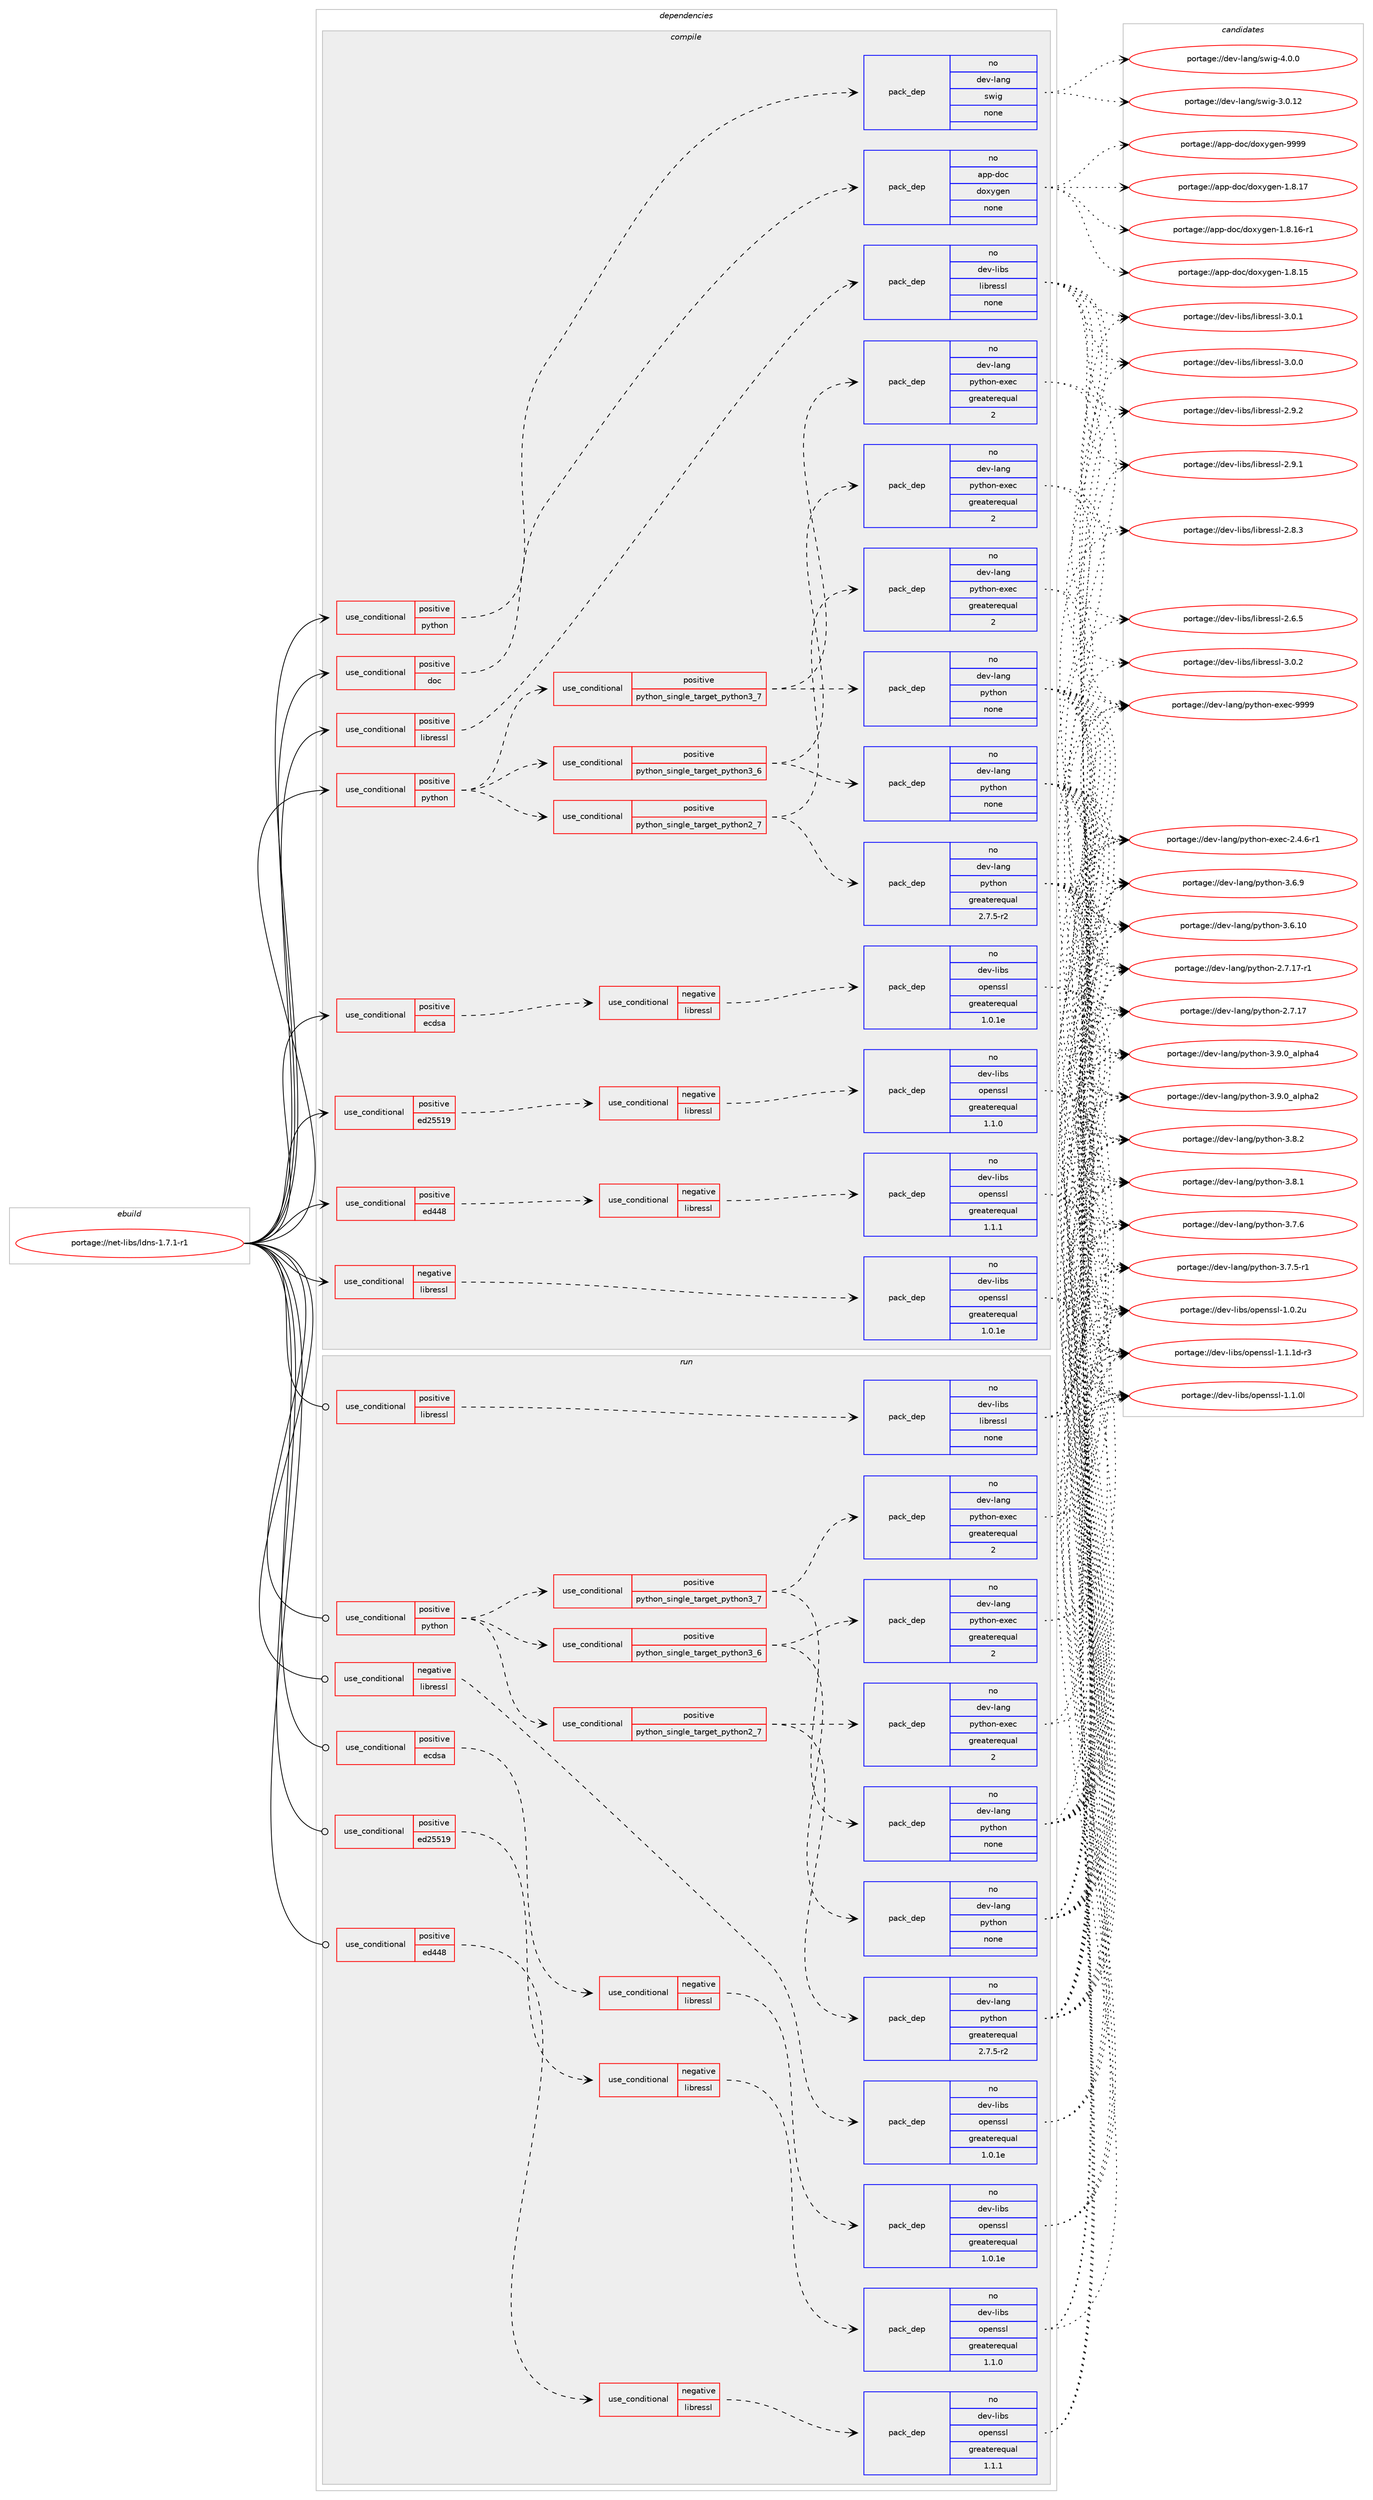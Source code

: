 digraph prolog {

# *************
# Graph options
# *************

newrank=true;
concentrate=true;
compound=true;
graph [rankdir=LR,fontname=Helvetica,fontsize=10,ranksep=1.5];#, ranksep=2.5, nodesep=0.2];
edge  [arrowhead=vee];
node  [fontname=Helvetica,fontsize=10];

# **********
# The ebuild
# **********

subgraph cluster_leftcol {
color=gray;
rank=same;
label=<<i>ebuild</i>>;
id [label="portage://net-libs/ldns-1.7.1-r1", color=red, width=4, href="../net-libs/ldns-1.7.1-r1.svg"];
}

# ****************
# The dependencies
# ****************

subgraph cluster_midcol {
color=gray;
label=<<i>dependencies</i>>;
subgraph cluster_compile {
fillcolor="#eeeeee";
style=filled;
label=<<i>compile</i>>;
subgraph cond16987 {
dependency80647 [label=<<TABLE BORDER="0" CELLBORDER="1" CELLSPACING="0" CELLPADDING="4"><TR><TD ROWSPAN="3" CELLPADDING="10">use_conditional</TD></TR><TR><TD>negative</TD></TR><TR><TD>libressl</TD></TR></TABLE>>, shape=none, color=red];
subgraph pack62122 {
dependency80648 [label=<<TABLE BORDER="0" CELLBORDER="1" CELLSPACING="0" CELLPADDING="4" WIDTH="220"><TR><TD ROWSPAN="6" CELLPADDING="30">pack_dep</TD></TR><TR><TD WIDTH="110">no</TD></TR><TR><TD>dev-libs</TD></TR><TR><TD>openssl</TD></TR><TR><TD>greaterequal</TD></TR><TR><TD>1.0.1e</TD></TR></TABLE>>, shape=none, color=blue];
}
dependency80647:e -> dependency80648:w [weight=20,style="dashed",arrowhead="vee"];
}
id:e -> dependency80647:w [weight=20,style="solid",arrowhead="vee"];
subgraph cond16988 {
dependency80649 [label=<<TABLE BORDER="0" CELLBORDER="1" CELLSPACING="0" CELLPADDING="4"><TR><TD ROWSPAN="3" CELLPADDING="10">use_conditional</TD></TR><TR><TD>positive</TD></TR><TR><TD>doc</TD></TR></TABLE>>, shape=none, color=red];
subgraph pack62123 {
dependency80650 [label=<<TABLE BORDER="0" CELLBORDER="1" CELLSPACING="0" CELLPADDING="4" WIDTH="220"><TR><TD ROWSPAN="6" CELLPADDING="30">pack_dep</TD></TR><TR><TD WIDTH="110">no</TD></TR><TR><TD>app-doc</TD></TR><TR><TD>doxygen</TD></TR><TR><TD>none</TD></TR><TR><TD></TD></TR></TABLE>>, shape=none, color=blue];
}
dependency80649:e -> dependency80650:w [weight=20,style="dashed",arrowhead="vee"];
}
id:e -> dependency80649:w [weight=20,style="solid",arrowhead="vee"];
subgraph cond16989 {
dependency80651 [label=<<TABLE BORDER="0" CELLBORDER="1" CELLSPACING="0" CELLPADDING="4"><TR><TD ROWSPAN="3" CELLPADDING="10">use_conditional</TD></TR><TR><TD>positive</TD></TR><TR><TD>ecdsa</TD></TR></TABLE>>, shape=none, color=red];
subgraph cond16990 {
dependency80652 [label=<<TABLE BORDER="0" CELLBORDER="1" CELLSPACING="0" CELLPADDING="4"><TR><TD ROWSPAN="3" CELLPADDING="10">use_conditional</TD></TR><TR><TD>negative</TD></TR><TR><TD>libressl</TD></TR></TABLE>>, shape=none, color=red];
subgraph pack62124 {
dependency80653 [label=<<TABLE BORDER="0" CELLBORDER="1" CELLSPACING="0" CELLPADDING="4" WIDTH="220"><TR><TD ROWSPAN="6" CELLPADDING="30">pack_dep</TD></TR><TR><TD WIDTH="110">no</TD></TR><TR><TD>dev-libs</TD></TR><TR><TD>openssl</TD></TR><TR><TD>greaterequal</TD></TR><TR><TD>1.0.1e</TD></TR></TABLE>>, shape=none, color=blue];
}
dependency80652:e -> dependency80653:w [weight=20,style="dashed",arrowhead="vee"];
}
dependency80651:e -> dependency80652:w [weight=20,style="dashed",arrowhead="vee"];
}
id:e -> dependency80651:w [weight=20,style="solid",arrowhead="vee"];
subgraph cond16991 {
dependency80654 [label=<<TABLE BORDER="0" CELLBORDER="1" CELLSPACING="0" CELLPADDING="4"><TR><TD ROWSPAN="3" CELLPADDING="10">use_conditional</TD></TR><TR><TD>positive</TD></TR><TR><TD>ed25519</TD></TR></TABLE>>, shape=none, color=red];
subgraph cond16992 {
dependency80655 [label=<<TABLE BORDER="0" CELLBORDER="1" CELLSPACING="0" CELLPADDING="4"><TR><TD ROWSPAN="3" CELLPADDING="10">use_conditional</TD></TR><TR><TD>negative</TD></TR><TR><TD>libressl</TD></TR></TABLE>>, shape=none, color=red];
subgraph pack62125 {
dependency80656 [label=<<TABLE BORDER="0" CELLBORDER="1" CELLSPACING="0" CELLPADDING="4" WIDTH="220"><TR><TD ROWSPAN="6" CELLPADDING="30">pack_dep</TD></TR><TR><TD WIDTH="110">no</TD></TR><TR><TD>dev-libs</TD></TR><TR><TD>openssl</TD></TR><TR><TD>greaterequal</TD></TR><TR><TD>1.1.0</TD></TR></TABLE>>, shape=none, color=blue];
}
dependency80655:e -> dependency80656:w [weight=20,style="dashed",arrowhead="vee"];
}
dependency80654:e -> dependency80655:w [weight=20,style="dashed",arrowhead="vee"];
}
id:e -> dependency80654:w [weight=20,style="solid",arrowhead="vee"];
subgraph cond16993 {
dependency80657 [label=<<TABLE BORDER="0" CELLBORDER="1" CELLSPACING="0" CELLPADDING="4"><TR><TD ROWSPAN="3" CELLPADDING="10">use_conditional</TD></TR><TR><TD>positive</TD></TR><TR><TD>ed448</TD></TR></TABLE>>, shape=none, color=red];
subgraph cond16994 {
dependency80658 [label=<<TABLE BORDER="0" CELLBORDER="1" CELLSPACING="0" CELLPADDING="4"><TR><TD ROWSPAN="3" CELLPADDING="10">use_conditional</TD></TR><TR><TD>negative</TD></TR><TR><TD>libressl</TD></TR></TABLE>>, shape=none, color=red];
subgraph pack62126 {
dependency80659 [label=<<TABLE BORDER="0" CELLBORDER="1" CELLSPACING="0" CELLPADDING="4" WIDTH="220"><TR><TD ROWSPAN="6" CELLPADDING="30">pack_dep</TD></TR><TR><TD WIDTH="110">no</TD></TR><TR><TD>dev-libs</TD></TR><TR><TD>openssl</TD></TR><TR><TD>greaterequal</TD></TR><TR><TD>1.1.1</TD></TR></TABLE>>, shape=none, color=blue];
}
dependency80658:e -> dependency80659:w [weight=20,style="dashed",arrowhead="vee"];
}
dependency80657:e -> dependency80658:w [weight=20,style="dashed",arrowhead="vee"];
}
id:e -> dependency80657:w [weight=20,style="solid",arrowhead="vee"];
subgraph cond16995 {
dependency80660 [label=<<TABLE BORDER="0" CELLBORDER="1" CELLSPACING="0" CELLPADDING="4"><TR><TD ROWSPAN="3" CELLPADDING="10">use_conditional</TD></TR><TR><TD>positive</TD></TR><TR><TD>libressl</TD></TR></TABLE>>, shape=none, color=red];
subgraph pack62127 {
dependency80661 [label=<<TABLE BORDER="0" CELLBORDER="1" CELLSPACING="0" CELLPADDING="4" WIDTH="220"><TR><TD ROWSPAN="6" CELLPADDING="30">pack_dep</TD></TR><TR><TD WIDTH="110">no</TD></TR><TR><TD>dev-libs</TD></TR><TR><TD>libressl</TD></TR><TR><TD>none</TD></TR><TR><TD></TD></TR></TABLE>>, shape=none, color=blue];
}
dependency80660:e -> dependency80661:w [weight=20,style="dashed",arrowhead="vee"];
}
id:e -> dependency80660:w [weight=20,style="solid",arrowhead="vee"];
subgraph cond16996 {
dependency80662 [label=<<TABLE BORDER="0" CELLBORDER="1" CELLSPACING="0" CELLPADDING="4"><TR><TD ROWSPAN="3" CELLPADDING="10">use_conditional</TD></TR><TR><TD>positive</TD></TR><TR><TD>python</TD></TR></TABLE>>, shape=none, color=red];
subgraph cond16997 {
dependency80663 [label=<<TABLE BORDER="0" CELLBORDER="1" CELLSPACING="0" CELLPADDING="4"><TR><TD ROWSPAN="3" CELLPADDING="10">use_conditional</TD></TR><TR><TD>positive</TD></TR><TR><TD>python_single_target_python2_7</TD></TR></TABLE>>, shape=none, color=red];
subgraph pack62128 {
dependency80664 [label=<<TABLE BORDER="0" CELLBORDER="1" CELLSPACING="0" CELLPADDING="4" WIDTH="220"><TR><TD ROWSPAN="6" CELLPADDING="30">pack_dep</TD></TR><TR><TD WIDTH="110">no</TD></TR><TR><TD>dev-lang</TD></TR><TR><TD>python</TD></TR><TR><TD>greaterequal</TD></TR><TR><TD>2.7.5-r2</TD></TR></TABLE>>, shape=none, color=blue];
}
dependency80663:e -> dependency80664:w [weight=20,style="dashed",arrowhead="vee"];
subgraph pack62129 {
dependency80665 [label=<<TABLE BORDER="0" CELLBORDER="1" CELLSPACING="0" CELLPADDING="4" WIDTH="220"><TR><TD ROWSPAN="6" CELLPADDING="30">pack_dep</TD></TR><TR><TD WIDTH="110">no</TD></TR><TR><TD>dev-lang</TD></TR><TR><TD>python-exec</TD></TR><TR><TD>greaterequal</TD></TR><TR><TD>2</TD></TR></TABLE>>, shape=none, color=blue];
}
dependency80663:e -> dependency80665:w [weight=20,style="dashed",arrowhead="vee"];
}
dependency80662:e -> dependency80663:w [weight=20,style="dashed",arrowhead="vee"];
subgraph cond16998 {
dependency80666 [label=<<TABLE BORDER="0" CELLBORDER="1" CELLSPACING="0" CELLPADDING="4"><TR><TD ROWSPAN="3" CELLPADDING="10">use_conditional</TD></TR><TR><TD>positive</TD></TR><TR><TD>python_single_target_python3_6</TD></TR></TABLE>>, shape=none, color=red];
subgraph pack62130 {
dependency80667 [label=<<TABLE BORDER="0" CELLBORDER="1" CELLSPACING="0" CELLPADDING="4" WIDTH="220"><TR><TD ROWSPAN="6" CELLPADDING="30">pack_dep</TD></TR><TR><TD WIDTH="110">no</TD></TR><TR><TD>dev-lang</TD></TR><TR><TD>python</TD></TR><TR><TD>none</TD></TR><TR><TD></TD></TR></TABLE>>, shape=none, color=blue];
}
dependency80666:e -> dependency80667:w [weight=20,style="dashed",arrowhead="vee"];
subgraph pack62131 {
dependency80668 [label=<<TABLE BORDER="0" CELLBORDER="1" CELLSPACING="0" CELLPADDING="4" WIDTH="220"><TR><TD ROWSPAN="6" CELLPADDING="30">pack_dep</TD></TR><TR><TD WIDTH="110">no</TD></TR><TR><TD>dev-lang</TD></TR><TR><TD>python-exec</TD></TR><TR><TD>greaterequal</TD></TR><TR><TD>2</TD></TR></TABLE>>, shape=none, color=blue];
}
dependency80666:e -> dependency80668:w [weight=20,style="dashed",arrowhead="vee"];
}
dependency80662:e -> dependency80666:w [weight=20,style="dashed",arrowhead="vee"];
subgraph cond16999 {
dependency80669 [label=<<TABLE BORDER="0" CELLBORDER="1" CELLSPACING="0" CELLPADDING="4"><TR><TD ROWSPAN="3" CELLPADDING="10">use_conditional</TD></TR><TR><TD>positive</TD></TR><TR><TD>python_single_target_python3_7</TD></TR></TABLE>>, shape=none, color=red];
subgraph pack62132 {
dependency80670 [label=<<TABLE BORDER="0" CELLBORDER="1" CELLSPACING="0" CELLPADDING="4" WIDTH="220"><TR><TD ROWSPAN="6" CELLPADDING="30">pack_dep</TD></TR><TR><TD WIDTH="110">no</TD></TR><TR><TD>dev-lang</TD></TR><TR><TD>python</TD></TR><TR><TD>none</TD></TR><TR><TD></TD></TR></TABLE>>, shape=none, color=blue];
}
dependency80669:e -> dependency80670:w [weight=20,style="dashed",arrowhead="vee"];
subgraph pack62133 {
dependency80671 [label=<<TABLE BORDER="0" CELLBORDER="1" CELLSPACING="0" CELLPADDING="4" WIDTH="220"><TR><TD ROWSPAN="6" CELLPADDING="30">pack_dep</TD></TR><TR><TD WIDTH="110">no</TD></TR><TR><TD>dev-lang</TD></TR><TR><TD>python-exec</TD></TR><TR><TD>greaterequal</TD></TR><TR><TD>2</TD></TR></TABLE>>, shape=none, color=blue];
}
dependency80669:e -> dependency80671:w [weight=20,style="dashed",arrowhead="vee"];
}
dependency80662:e -> dependency80669:w [weight=20,style="dashed",arrowhead="vee"];
}
id:e -> dependency80662:w [weight=20,style="solid",arrowhead="vee"];
subgraph cond17000 {
dependency80672 [label=<<TABLE BORDER="0" CELLBORDER="1" CELLSPACING="0" CELLPADDING="4"><TR><TD ROWSPAN="3" CELLPADDING="10">use_conditional</TD></TR><TR><TD>positive</TD></TR><TR><TD>python</TD></TR></TABLE>>, shape=none, color=red];
subgraph pack62134 {
dependency80673 [label=<<TABLE BORDER="0" CELLBORDER="1" CELLSPACING="0" CELLPADDING="4" WIDTH="220"><TR><TD ROWSPAN="6" CELLPADDING="30">pack_dep</TD></TR><TR><TD WIDTH="110">no</TD></TR><TR><TD>dev-lang</TD></TR><TR><TD>swig</TD></TR><TR><TD>none</TD></TR><TR><TD></TD></TR></TABLE>>, shape=none, color=blue];
}
dependency80672:e -> dependency80673:w [weight=20,style="dashed",arrowhead="vee"];
}
id:e -> dependency80672:w [weight=20,style="solid",arrowhead="vee"];
}
subgraph cluster_compileandrun {
fillcolor="#eeeeee";
style=filled;
label=<<i>compile and run</i>>;
}
subgraph cluster_run {
fillcolor="#eeeeee";
style=filled;
label=<<i>run</i>>;
subgraph cond17001 {
dependency80674 [label=<<TABLE BORDER="0" CELLBORDER="1" CELLSPACING="0" CELLPADDING="4"><TR><TD ROWSPAN="3" CELLPADDING="10">use_conditional</TD></TR><TR><TD>negative</TD></TR><TR><TD>libressl</TD></TR></TABLE>>, shape=none, color=red];
subgraph pack62135 {
dependency80675 [label=<<TABLE BORDER="0" CELLBORDER="1" CELLSPACING="0" CELLPADDING="4" WIDTH="220"><TR><TD ROWSPAN="6" CELLPADDING="30">pack_dep</TD></TR><TR><TD WIDTH="110">no</TD></TR><TR><TD>dev-libs</TD></TR><TR><TD>openssl</TD></TR><TR><TD>greaterequal</TD></TR><TR><TD>1.0.1e</TD></TR></TABLE>>, shape=none, color=blue];
}
dependency80674:e -> dependency80675:w [weight=20,style="dashed",arrowhead="vee"];
}
id:e -> dependency80674:w [weight=20,style="solid",arrowhead="odot"];
subgraph cond17002 {
dependency80676 [label=<<TABLE BORDER="0" CELLBORDER="1" CELLSPACING="0" CELLPADDING="4"><TR><TD ROWSPAN="3" CELLPADDING="10">use_conditional</TD></TR><TR><TD>positive</TD></TR><TR><TD>ecdsa</TD></TR></TABLE>>, shape=none, color=red];
subgraph cond17003 {
dependency80677 [label=<<TABLE BORDER="0" CELLBORDER="1" CELLSPACING="0" CELLPADDING="4"><TR><TD ROWSPAN="3" CELLPADDING="10">use_conditional</TD></TR><TR><TD>negative</TD></TR><TR><TD>libressl</TD></TR></TABLE>>, shape=none, color=red];
subgraph pack62136 {
dependency80678 [label=<<TABLE BORDER="0" CELLBORDER="1" CELLSPACING="0" CELLPADDING="4" WIDTH="220"><TR><TD ROWSPAN="6" CELLPADDING="30">pack_dep</TD></TR><TR><TD WIDTH="110">no</TD></TR><TR><TD>dev-libs</TD></TR><TR><TD>openssl</TD></TR><TR><TD>greaterequal</TD></TR><TR><TD>1.0.1e</TD></TR></TABLE>>, shape=none, color=blue];
}
dependency80677:e -> dependency80678:w [weight=20,style="dashed",arrowhead="vee"];
}
dependency80676:e -> dependency80677:w [weight=20,style="dashed",arrowhead="vee"];
}
id:e -> dependency80676:w [weight=20,style="solid",arrowhead="odot"];
subgraph cond17004 {
dependency80679 [label=<<TABLE BORDER="0" CELLBORDER="1" CELLSPACING="0" CELLPADDING="4"><TR><TD ROWSPAN="3" CELLPADDING="10">use_conditional</TD></TR><TR><TD>positive</TD></TR><TR><TD>ed25519</TD></TR></TABLE>>, shape=none, color=red];
subgraph cond17005 {
dependency80680 [label=<<TABLE BORDER="0" CELLBORDER="1" CELLSPACING="0" CELLPADDING="4"><TR><TD ROWSPAN="3" CELLPADDING="10">use_conditional</TD></TR><TR><TD>negative</TD></TR><TR><TD>libressl</TD></TR></TABLE>>, shape=none, color=red];
subgraph pack62137 {
dependency80681 [label=<<TABLE BORDER="0" CELLBORDER="1" CELLSPACING="0" CELLPADDING="4" WIDTH="220"><TR><TD ROWSPAN="6" CELLPADDING="30">pack_dep</TD></TR><TR><TD WIDTH="110">no</TD></TR><TR><TD>dev-libs</TD></TR><TR><TD>openssl</TD></TR><TR><TD>greaterequal</TD></TR><TR><TD>1.1.0</TD></TR></TABLE>>, shape=none, color=blue];
}
dependency80680:e -> dependency80681:w [weight=20,style="dashed",arrowhead="vee"];
}
dependency80679:e -> dependency80680:w [weight=20,style="dashed",arrowhead="vee"];
}
id:e -> dependency80679:w [weight=20,style="solid",arrowhead="odot"];
subgraph cond17006 {
dependency80682 [label=<<TABLE BORDER="0" CELLBORDER="1" CELLSPACING="0" CELLPADDING="4"><TR><TD ROWSPAN="3" CELLPADDING="10">use_conditional</TD></TR><TR><TD>positive</TD></TR><TR><TD>ed448</TD></TR></TABLE>>, shape=none, color=red];
subgraph cond17007 {
dependency80683 [label=<<TABLE BORDER="0" CELLBORDER="1" CELLSPACING="0" CELLPADDING="4"><TR><TD ROWSPAN="3" CELLPADDING="10">use_conditional</TD></TR><TR><TD>negative</TD></TR><TR><TD>libressl</TD></TR></TABLE>>, shape=none, color=red];
subgraph pack62138 {
dependency80684 [label=<<TABLE BORDER="0" CELLBORDER="1" CELLSPACING="0" CELLPADDING="4" WIDTH="220"><TR><TD ROWSPAN="6" CELLPADDING="30">pack_dep</TD></TR><TR><TD WIDTH="110">no</TD></TR><TR><TD>dev-libs</TD></TR><TR><TD>openssl</TD></TR><TR><TD>greaterequal</TD></TR><TR><TD>1.1.1</TD></TR></TABLE>>, shape=none, color=blue];
}
dependency80683:e -> dependency80684:w [weight=20,style="dashed",arrowhead="vee"];
}
dependency80682:e -> dependency80683:w [weight=20,style="dashed",arrowhead="vee"];
}
id:e -> dependency80682:w [weight=20,style="solid",arrowhead="odot"];
subgraph cond17008 {
dependency80685 [label=<<TABLE BORDER="0" CELLBORDER="1" CELLSPACING="0" CELLPADDING="4"><TR><TD ROWSPAN="3" CELLPADDING="10">use_conditional</TD></TR><TR><TD>positive</TD></TR><TR><TD>libressl</TD></TR></TABLE>>, shape=none, color=red];
subgraph pack62139 {
dependency80686 [label=<<TABLE BORDER="0" CELLBORDER="1" CELLSPACING="0" CELLPADDING="4" WIDTH="220"><TR><TD ROWSPAN="6" CELLPADDING="30">pack_dep</TD></TR><TR><TD WIDTH="110">no</TD></TR><TR><TD>dev-libs</TD></TR><TR><TD>libressl</TD></TR><TR><TD>none</TD></TR><TR><TD></TD></TR></TABLE>>, shape=none, color=blue];
}
dependency80685:e -> dependency80686:w [weight=20,style="dashed",arrowhead="vee"];
}
id:e -> dependency80685:w [weight=20,style="solid",arrowhead="odot"];
subgraph cond17009 {
dependency80687 [label=<<TABLE BORDER="0" CELLBORDER="1" CELLSPACING="0" CELLPADDING="4"><TR><TD ROWSPAN="3" CELLPADDING="10">use_conditional</TD></TR><TR><TD>positive</TD></TR><TR><TD>python</TD></TR></TABLE>>, shape=none, color=red];
subgraph cond17010 {
dependency80688 [label=<<TABLE BORDER="0" CELLBORDER="1" CELLSPACING="0" CELLPADDING="4"><TR><TD ROWSPAN="3" CELLPADDING="10">use_conditional</TD></TR><TR><TD>positive</TD></TR><TR><TD>python_single_target_python2_7</TD></TR></TABLE>>, shape=none, color=red];
subgraph pack62140 {
dependency80689 [label=<<TABLE BORDER="0" CELLBORDER="1" CELLSPACING="0" CELLPADDING="4" WIDTH="220"><TR><TD ROWSPAN="6" CELLPADDING="30">pack_dep</TD></TR><TR><TD WIDTH="110">no</TD></TR><TR><TD>dev-lang</TD></TR><TR><TD>python</TD></TR><TR><TD>greaterequal</TD></TR><TR><TD>2.7.5-r2</TD></TR></TABLE>>, shape=none, color=blue];
}
dependency80688:e -> dependency80689:w [weight=20,style="dashed",arrowhead="vee"];
subgraph pack62141 {
dependency80690 [label=<<TABLE BORDER="0" CELLBORDER="1" CELLSPACING="0" CELLPADDING="4" WIDTH="220"><TR><TD ROWSPAN="6" CELLPADDING="30">pack_dep</TD></TR><TR><TD WIDTH="110">no</TD></TR><TR><TD>dev-lang</TD></TR><TR><TD>python-exec</TD></TR><TR><TD>greaterequal</TD></TR><TR><TD>2</TD></TR></TABLE>>, shape=none, color=blue];
}
dependency80688:e -> dependency80690:w [weight=20,style="dashed",arrowhead="vee"];
}
dependency80687:e -> dependency80688:w [weight=20,style="dashed",arrowhead="vee"];
subgraph cond17011 {
dependency80691 [label=<<TABLE BORDER="0" CELLBORDER="1" CELLSPACING="0" CELLPADDING="4"><TR><TD ROWSPAN="3" CELLPADDING="10">use_conditional</TD></TR><TR><TD>positive</TD></TR><TR><TD>python_single_target_python3_6</TD></TR></TABLE>>, shape=none, color=red];
subgraph pack62142 {
dependency80692 [label=<<TABLE BORDER="0" CELLBORDER="1" CELLSPACING="0" CELLPADDING="4" WIDTH="220"><TR><TD ROWSPAN="6" CELLPADDING="30">pack_dep</TD></TR><TR><TD WIDTH="110">no</TD></TR><TR><TD>dev-lang</TD></TR><TR><TD>python</TD></TR><TR><TD>none</TD></TR><TR><TD></TD></TR></TABLE>>, shape=none, color=blue];
}
dependency80691:e -> dependency80692:w [weight=20,style="dashed",arrowhead="vee"];
subgraph pack62143 {
dependency80693 [label=<<TABLE BORDER="0" CELLBORDER="1" CELLSPACING="0" CELLPADDING="4" WIDTH="220"><TR><TD ROWSPAN="6" CELLPADDING="30">pack_dep</TD></TR><TR><TD WIDTH="110">no</TD></TR><TR><TD>dev-lang</TD></TR><TR><TD>python-exec</TD></TR><TR><TD>greaterequal</TD></TR><TR><TD>2</TD></TR></TABLE>>, shape=none, color=blue];
}
dependency80691:e -> dependency80693:w [weight=20,style="dashed",arrowhead="vee"];
}
dependency80687:e -> dependency80691:w [weight=20,style="dashed",arrowhead="vee"];
subgraph cond17012 {
dependency80694 [label=<<TABLE BORDER="0" CELLBORDER="1" CELLSPACING="0" CELLPADDING="4"><TR><TD ROWSPAN="3" CELLPADDING="10">use_conditional</TD></TR><TR><TD>positive</TD></TR><TR><TD>python_single_target_python3_7</TD></TR></TABLE>>, shape=none, color=red];
subgraph pack62144 {
dependency80695 [label=<<TABLE BORDER="0" CELLBORDER="1" CELLSPACING="0" CELLPADDING="4" WIDTH="220"><TR><TD ROWSPAN="6" CELLPADDING="30">pack_dep</TD></TR><TR><TD WIDTH="110">no</TD></TR><TR><TD>dev-lang</TD></TR><TR><TD>python</TD></TR><TR><TD>none</TD></TR><TR><TD></TD></TR></TABLE>>, shape=none, color=blue];
}
dependency80694:e -> dependency80695:w [weight=20,style="dashed",arrowhead="vee"];
subgraph pack62145 {
dependency80696 [label=<<TABLE BORDER="0" CELLBORDER="1" CELLSPACING="0" CELLPADDING="4" WIDTH="220"><TR><TD ROWSPAN="6" CELLPADDING="30">pack_dep</TD></TR><TR><TD WIDTH="110">no</TD></TR><TR><TD>dev-lang</TD></TR><TR><TD>python-exec</TD></TR><TR><TD>greaterequal</TD></TR><TR><TD>2</TD></TR></TABLE>>, shape=none, color=blue];
}
dependency80694:e -> dependency80696:w [weight=20,style="dashed",arrowhead="vee"];
}
dependency80687:e -> dependency80694:w [weight=20,style="dashed",arrowhead="vee"];
}
id:e -> dependency80687:w [weight=20,style="solid",arrowhead="odot"];
}
}

# **************
# The candidates
# **************

subgraph cluster_choices {
rank=same;
color=gray;
label=<<i>candidates</i>>;

subgraph choice62122 {
color=black;
nodesep=1;
choice1001011184510810598115471111121011101151151084549464946491004511451 [label="portage://dev-libs/openssl-1.1.1d-r3", color=red, width=4,href="../dev-libs/openssl-1.1.1d-r3.svg"];
choice100101118451081059811547111112101110115115108454946494648108 [label="portage://dev-libs/openssl-1.1.0l", color=red, width=4,href="../dev-libs/openssl-1.1.0l.svg"];
choice100101118451081059811547111112101110115115108454946484650117 [label="portage://dev-libs/openssl-1.0.2u", color=red, width=4,href="../dev-libs/openssl-1.0.2u.svg"];
dependency80648:e -> choice1001011184510810598115471111121011101151151084549464946491004511451:w [style=dotted,weight="100"];
dependency80648:e -> choice100101118451081059811547111112101110115115108454946494648108:w [style=dotted,weight="100"];
dependency80648:e -> choice100101118451081059811547111112101110115115108454946484650117:w [style=dotted,weight="100"];
}
subgraph choice62123 {
color=black;
nodesep=1;
choice971121124510011199471001111201211031011104557575757 [label="portage://app-doc/doxygen-9999", color=red, width=4,href="../app-doc/doxygen-9999.svg"];
choice9711211245100111994710011112012110310111045494656464955 [label="portage://app-doc/doxygen-1.8.17", color=red, width=4,href="../app-doc/doxygen-1.8.17.svg"];
choice97112112451001119947100111120121103101110454946564649544511449 [label="portage://app-doc/doxygen-1.8.16-r1", color=red, width=4,href="../app-doc/doxygen-1.8.16-r1.svg"];
choice9711211245100111994710011112012110310111045494656464953 [label="portage://app-doc/doxygen-1.8.15", color=red, width=4,href="../app-doc/doxygen-1.8.15.svg"];
dependency80650:e -> choice971121124510011199471001111201211031011104557575757:w [style=dotted,weight="100"];
dependency80650:e -> choice9711211245100111994710011112012110310111045494656464955:w [style=dotted,weight="100"];
dependency80650:e -> choice97112112451001119947100111120121103101110454946564649544511449:w [style=dotted,weight="100"];
dependency80650:e -> choice9711211245100111994710011112012110310111045494656464953:w [style=dotted,weight="100"];
}
subgraph choice62124 {
color=black;
nodesep=1;
choice1001011184510810598115471111121011101151151084549464946491004511451 [label="portage://dev-libs/openssl-1.1.1d-r3", color=red, width=4,href="../dev-libs/openssl-1.1.1d-r3.svg"];
choice100101118451081059811547111112101110115115108454946494648108 [label="portage://dev-libs/openssl-1.1.0l", color=red, width=4,href="../dev-libs/openssl-1.1.0l.svg"];
choice100101118451081059811547111112101110115115108454946484650117 [label="portage://dev-libs/openssl-1.0.2u", color=red, width=4,href="../dev-libs/openssl-1.0.2u.svg"];
dependency80653:e -> choice1001011184510810598115471111121011101151151084549464946491004511451:w [style=dotted,weight="100"];
dependency80653:e -> choice100101118451081059811547111112101110115115108454946494648108:w [style=dotted,weight="100"];
dependency80653:e -> choice100101118451081059811547111112101110115115108454946484650117:w [style=dotted,weight="100"];
}
subgraph choice62125 {
color=black;
nodesep=1;
choice1001011184510810598115471111121011101151151084549464946491004511451 [label="portage://dev-libs/openssl-1.1.1d-r3", color=red, width=4,href="../dev-libs/openssl-1.1.1d-r3.svg"];
choice100101118451081059811547111112101110115115108454946494648108 [label="portage://dev-libs/openssl-1.1.0l", color=red, width=4,href="../dev-libs/openssl-1.1.0l.svg"];
choice100101118451081059811547111112101110115115108454946484650117 [label="portage://dev-libs/openssl-1.0.2u", color=red, width=4,href="../dev-libs/openssl-1.0.2u.svg"];
dependency80656:e -> choice1001011184510810598115471111121011101151151084549464946491004511451:w [style=dotted,weight="100"];
dependency80656:e -> choice100101118451081059811547111112101110115115108454946494648108:w [style=dotted,weight="100"];
dependency80656:e -> choice100101118451081059811547111112101110115115108454946484650117:w [style=dotted,weight="100"];
}
subgraph choice62126 {
color=black;
nodesep=1;
choice1001011184510810598115471111121011101151151084549464946491004511451 [label="portage://dev-libs/openssl-1.1.1d-r3", color=red, width=4,href="../dev-libs/openssl-1.1.1d-r3.svg"];
choice100101118451081059811547111112101110115115108454946494648108 [label="portage://dev-libs/openssl-1.1.0l", color=red, width=4,href="../dev-libs/openssl-1.1.0l.svg"];
choice100101118451081059811547111112101110115115108454946484650117 [label="portage://dev-libs/openssl-1.0.2u", color=red, width=4,href="../dev-libs/openssl-1.0.2u.svg"];
dependency80659:e -> choice1001011184510810598115471111121011101151151084549464946491004511451:w [style=dotted,weight="100"];
dependency80659:e -> choice100101118451081059811547111112101110115115108454946494648108:w [style=dotted,weight="100"];
dependency80659:e -> choice100101118451081059811547111112101110115115108454946484650117:w [style=dotted,weight="100"];
}
subgraph choice62127 {
color=black;
nodesep=1;
choice10010111845108105981154710810598114101115115108455146484650 [label="portage://dev-libs/libressl-3.0.2", color=red, width=4,href="../dev-libs/libressl-3.0.2.svg"];
choice10010111845108105981154710810598114101115115108455146484649 [label="portage://dev-libs/libressl-3.0.1", color=red, width=4,href="../dev-libs/libressl-3.0.1.svg"];
choice10010111845108105981154710810598114101115115108455146484648 [label="portage://dev-libs/libressl-3.0.0", color=red, width=4,href="../dev-libs/libressl-3.0.0.svg"];
choice10010111845108105981154710810598114101115115108455046574650 [label="portage://dev-libs/libressl-2.9.2", color=red, width=4,href="../dev-libs/libressl-2.9.2.svg"];
choice10010111845108105981154710810598114101115115108455046574649 [label="portage://dev-libs/libressl-2.9.1", color=red, width=4,href="../dev-libs/libressl-2.9.1.svg"];
choice10010111845108105981154710810598114101115115108455046564651 [label="portage://dev-libs/libressl-2.8.3", color=red, width=4,href="../dev-libs/libressl-2.8.3.svg"];
choice10010111845108105981154710810598114101115115108455046544653 [label="portage://dev-libs/libressl-2.6.5", color=red, width=4,href="../dev-libs/libressl-2.6.5.svg"];
dependency80661:e -> choice10010111845108105981154710810598114101115115108455146484650:w [style=dotted,weight="100"];
dependency80661:e -> choice10010111845108105981154710810598114101115115108455146484649:w [style=dotted,weight="100"];
dependency80661:e -> choice10010111845108105981154710810598114101115115108455146484648:w [style=dotted,weight="100"];
dependency80661:e -> choice10010111845108105981154710810598114101115115108455046574650:w [style=dotted,weight="100"];
dependency80661:e -> choice10010111845108105981154710810598114101115115108455046574649:w [style=dotted,weight="100"];
dependency80661:e -> choice10010111845108105981154710810598114101115115108455046564651:w [style=dotted,weight="100"];
dependency80661:e -> choice10010111845108105981154710810598114101115115108455046544653:w [style=dotted,weight="100"];
}
subgraph choice62128 {
color=black;
nodesep=1;
choice10010111845108971101034711212111610411111045514657464895971081121049752 [label="portage://dev-lang/python-3.9.0_alpha4", color=red, width=4,href="../dev-lang/python-3.9.0_alpha4.svg"];
choice10010111845108971101034711212111610411111045514657464895971081121049750 [label="portage://dev-lang/python-3.9.0_alpha2", color=red, width=4,href="../dev-lang/python-3.9.0_alpha2.svg"];
choice100101118451089711010347112121116104111110455146564650 [label="portage://dev-lang/python-3.8.2", color=red, width=4,href="../dev-lang/python-3.8.2.svg"];
choice100101118451089711010347112121116104111110455146564649 [label="portage://dev-lang/python-3.8.1", color=red, width=4,href="../dev-lang/python-3.8.1.svg"];
choice100101118451089711010347112121116104111110455146554654 [label="portage://dev-lang/python-3.7.6", color=red, width=4,href="../dev-lang/python-3.7.6.svg"];
choice1001011184510897110103471121211161041111104551465546534511449 [label="portage://dev-lang/python-3.7.5-r1", color=red, width=4,href="../dev-lang/python-3.7.5-r1.svg"];
choice100101118451089711010347112121116104111110455146544657 [label="portage://dev-lang/python-3.6.9", color=red, width=4,href="../dev-lang/python-3.6.9.svg"];
choice10010111845108971101034711212111610411111045514654464948 [label="portage://dev-lang/python-3.6.10", color=red, width=4,href="../dev-lang/python-3.6.10.svg"];
choice100101118451089711010347112121116104111110455046554649554511449 [label="portage://dev-lang/python-2.7.17-r1", color=red, width=4,href="../dev-lang/python-2.7.17-r1.svg"];
choice10010111845108971101034711212111610411111045504655464955 [label="portage://dev-lang/python-2.7.17", color=red, width=4,href="../dev-lang/python-2.7.17.svg"];
dependency80664:e -> choice10010111845108971101034711212111610411111045514657464895971081121049752:w [style=dotted,weight="100"];
dependency80664:e -> choice10010111845108971101034711212111610411111045514657464895971081121049750:w [style=dotted,weight="100"];
dependency80664:e -> choice100101118451089711010347112121116104111110455146564650:w [style=dotted,weight="100"];
dependency80664:e -> choice100101118451089711010347112121116104111110455146564649:w [style=dotted,weight="100"];
dependency80664:e -> choice100101118451089711010347112121116104111110455146554654:w [style=dotted,weight="100"];
dependency80664:e -> choice1001011184510897110103471121211161041111104551465546534511449:w [style=dotted,weight="100"];
dependency80664:e -> choice100101118451089711010347112121116104111110455146544657:w [style=dotted,weight="100"];
dependency80664:e -> choice10010111845108971101034711212111610411111045514654464948:w [style=dotted,weight="100"];
dependency80664:e -> choice100101118451089711010347112121116104111110455046554649554511449:w [style=dotted,weight="100"];
dependency80664:e -> choice10010111845108971101034711212111610411111045504655464955:w [style=dotted,weight="100"];
}
subgraph choice62129 {
color=black;
nodesep=1;
choice10010111845108971101034711212111610411111045101120101994557575757 [label="portage://dev-lang/python-exec-9999", color=red, width=4,href="../dev-lang/python-exec-9999.svg"];
choice10010111845108971101034711212111610411111045101120101994550465246544511449 [label="portage://dev-lang/python-exec-2.4.6-r1", color=red, width=4,href="../dev-lang/python-exec-2.4.6-r1.svg"];
dependency80665:e -> choice10010111845108971101034711212111610411111045101120101994557575757:w [style=dotted,weight="100"];
dependency80665:e -> choice10010111845108971101034711212111610411111045101120101994550465246544511449:w [style=dotted,weight="100"];
}
subgraph choice62130 {
color=black;
nodesep=1;
choice10010111845108971101034711212111610411111045514657464895971081121049752 [label="portage://dev-lang/python-3.9.0_alpha4", color=red, width=4,href="../dev-lang/python-3.9.0_alpha4.svg"];
choice10010111845108971101034711212111610411111045514657464895971081121049750 [label="portage://dev-lang/python-3.9.0_alpha2", color=red, width=4,href="../dev-lang/python-3.9.0_alpha2.svg"];
choice100101118451089711010347112121116104111110455146564650 [label="portage://dev-lang/python-3.8.2", color=red, width=4,href="../dev-lang/python-3.8.2.svg"];
choice100101118451089711010347112121116104111110455146564649 [label="portage://dev-lang/python-3.8.1", color=red, width=4,href="../dev-lang/python-3.8.1.svg"];
choice100101118451089711010347112121116104111110455146554654 [label="portage://dev-lang/python-3.7.6", color=red, width=4,href="../dev-lang/python-3.7.6.svg"];
choice1001011184510897110103471121211161041111104551465546534511449 [label="portage://dev-lang/python-3.7.5-r1", color=red, width=4,href="../dev-lang/python-3.7.5-r1.svg"];
choice100101118451089711010347112121116104111110455146544657 [label="portage://dev-lang/python-3.6.9", color=red, width=4,href="../dev-lang/python-3.6.9.svg"];
choice10010111845108971101034711212111610411111045514654464948 [label="portage://dev-lang/python-3.6.10", color=red, width=4,href="../dev-lang/python-3.6.10.svg"];
choice100101118451089711010347112121116104111110455046554649554511449 [label="portage://dev-lang/python-2.7.17-r1", color=red, width=4,href="../dev-lang/python-2.7.17-r1.svg"];
choice10010111845108971101034711212111610411111045504655464955 [label="portage://dev-lang/python-2.7.17", color=red, width=4,href="../dev-lang/python-2.7.17.svg"];
dependency80667:e -> choice10010111845108971101034711212111610411111045514657464895971081121049752:w [style=dotted,weight="100"];
dependency80667:e -> choice10010111845108971101034711212111610411111045514657464895971081121049750:w [style=dotted,weight="100"];
dependency80667:e -> choice100101118451089711010347112121116104111110455146564650:w [style=dotted,weight="100"];
dependency80667:e -> choice100101118451089711010347112121116104111110455146564649:w [style=dotted,weight="100"];
dependency80667:e -> choice100101118451089711010347112121116104111110455146554654:w [style=dotted,weight="100"];
dependency80667:e -> choice1001011184510897110103471121211161041111104551465546534511449:w [style=dotted,weight="100"];
dependency80667:e -> choice100101118451089711010347112121116104111110455146544657:w [style=dotted,weight="100"];
dependency80667:e -> choice10010111845108971101034711212111610411111045514654464948:w [style=dotted,weight="100"];
dependency80667:e -> choice100101118451089711010347112121116104111110455046554649554511449:w [style=dotted,weight="100"];
dependency80667:e -> choice10010111845108971101034711212111610411111045504655464955:w [style=dotted,weight="100"];
}
subgraph choice62131 {
color=black;
nodesep=1;
choice10010111845108971101034711212111610411111045101120101994557575757 [label="portage://dev-lang/python-exec-9999", color=red, width=4,href="../dev-lang/python-exec-9999.svg"];
choice10010111845108971101034711212111610411111045101120101994550465246544511449 [label="portage://dev-lang/python-exec-2.4.6-r1", color=red, width=4,href="../dev-lang/python-exec-2.4.6-r1.svg"];
dependency80668:e -> choice10010111845108971101034711212111610411111045101120101994557575757:w [style=dotted,weight="100"];
dependency80668:e -> choice10010111845108971101034711212111610411111045101120101994550465246544511449:w [style=dotted,weight="100"];
}
subgraph choice62132 {
color=black;
nodesep=1;
choice10010111845108971101034711212111610411111045514657464895971081121049752 [label="portage://dev-lang/python-3.9.0_alpha4", color=red, width=4,href="../dev-lang/python-3.9.0_alpha4.svg"];
choice10010111845108971101034711212111610411111045514657464895971081121049750 [label="portage://dev-lang/python-3.9.0_alpha2", color=red, width=4,href="../dev-lang/python-3.9.0_alpha2.svg"];
choice100101118451089711010347112121116104111110455146564650 [label="portage://dev-lang/python-3.8.2", color=red, width=4,href="../dev-lang/python-3.8.2.svg"];
choice100101118451089711010347112121116104111110455146564649 [label="portage://dev-lang/python-3.8.1", color=red, width=4,href="../dev-lang/python-3.8.1.svg"];
choice100101118451089711010347112121116104111110455146554654 [label="portage://dev-lang/python-3.7.6", color=red, width=4,href="../dev-lang/python-3.7.6.svg"];
choice1001011184510897110103471121211161041111104551465546534511449 [label="portage://dev-lang/python-3.7.5-r1", color=red, width=4,href="../dev-lang/python-3.7.5-r1.svg"];
choice100101118451089711010347112121116104111110455146544657 [label="portage://dev-lang/python-3.6.9", color=red, width=4,href="../dev-lang/python-3.6.9.svg"];
choice10010111845108971101034711212111610411111045514654464948 [label="portage://dev-lang/python-3.6.10", color=red, width=4,href="../dev-lang/python-3.6.10.svg"];
choice100101118451089711010347112121116104111110455046554649554511449 [label="portage://dev-lang/python-2.7.17-r1", color=red, width=4,href="../dev-lang/python-2.7.17-r1.svg"];
choice10010111845108971101034711212111610411111045504655464955 [label="portage://dev-lang/python-2.7.17", color=red, width=4,href="../dev-lang/python-2.7.17.svg"];
dependency80670:e -> choice10010111845108971101034711212111610411111045514657464895971081121049752:w [style=dotted,weight="100"];
dependency80670:e -> choice10010111845108971101034711212111610411111045514657464895971081121049750:w [style=dotted,weight="100"];
dependency80670:e -> choice100101118451089711010347112121116104111110455146564650:w [style=dotted,weight="100"];
dependency80670:e -> choice100101118451089711010347112121116104111110455146564649:w [style=dotted,weight="100"];
dependency80670:e -> choice100101118451089711010347112121116104111110455146554654:w [style=dotted,weight="100"];
dependency80670:e -> choice1001011184510897110103471121211161041111104551465546534511449:w [style=dotted,weight="100"];
dependency80670:e -> choice100101118451089711010347112121116104111110455146544657:w [style=dotted,weight="100"];
dependency80670:e -> choice10010111845108971101034711212111610411111045514654464948:w [style=dotted,weight="100"];
dependency80670:e -> choice100101118451089711010347112121116104111110455046554649554511449:w [style=dotted,weight="100"];
dependency80670:e -> choice10010111845108971101034711212111610411111045504655464955:w [style=dotted,weight="100"];
}
subgraph choice62133 {
color=black;
nodesep=1;
choice10010111845108971101034711212111610411111045101120101994557575757 [label="portage://dev-lang/python-exec-9999", color=red, width=4,href="../dev-lang/python-exec-9999.svg"];
choice10010111845108971101034711212111610411111045101120101994550465246544511449 [label="portage://dev-lang/python-exec-2.4.6-r1", color=red, width=4,href="../dev-lang/python-exec-2.4.6-r1.svg"];
dependency80671:e -> choice10010111845108971101034711212111610411111045101120101994557575757:w [style=dotted,weight="100"];
dependency80671:e -> choice10010111845108971101034711212111610411111045101120101994550465246544511449:w [style=dotted,weight="100"];
}
subgraph choice62134 {
color=black;
nodesep=1;
choice100101118451089711010347115119105103455246484648 [label="portage://dev-lang/swig-4.0.0", color=red, width=4,href="../dev-lang/swig-4.0.0.svg"];
choice10010111845108971101034711511910510345514648464950 [label="portage://dev-lang/swig-3.0.12", color=red, width=4,href="../dev-lang/swig-3.0.12.svg"];
dependency80673:e -> choice100101118451089711010347115119105103455246484648:w [style=dotted,weight="100"];
dependency80673:e -> choice10010111845108971101034711511910510345514648464950:w [style=dotted,weight="100"];
}
subgraph choice62135 {
color=black;
nodesep=1;
choice1001011184510810598115471111121011101151151084549464946491004511451 [label="portage://dev-libs/openssl-1.1.1d-r3", color=red, width=4,href="../dev-libs/openssl-1.1.1d-r3.svg"];
choice100101118451081059811547111112101110115115108454946494648108 [label="portage://dev-libs/openssl-1.1.0l", color=red, width=4,href="../dev-libs/openssl-1.1.0l.svg"];
choice100101118451081059811547111112101110115115108454946484650117 [label="portage://dev-libs/openssl-1.0.2u", color=red, width=4,href="../dev-libs/openssl-1.0.2u.svg"];
dependency80675:e -> choice1001011184510810598115471111121011101151151084549464946491004511451:w [style=dotted,weight="100"];
dependency80675:e -> choice100101118451081059811547111112101110115115108454946494648108:w [style=dotted,weight="100"];
dependency80675:e -> choice100101118451081059811547111112101110115115108454946484650117:w [style=dotted,weight="100"];
}
subgraph choice62136 {
color=black;
nodesep=1;
choice1001011184510810598115471111121011101151151084549464946491004511451 [label="portage://dev-libs/openssl-1.1.1d-r3", color=red, width=4,href="../dev-libs/openssl-1.1.1d-r3.svg"];
choice100101118451081059811547111112101110115115108454946494648108 [label="portage://dev-libs/openssl-1.1.0l", color=red, width=4,href="../dev-libs/openssl-1.1.0l.svg"];
choice100101118451081059811547111112101110115115108454946484650117 [label="portage://dev-libs/openssl-1.0.2u", color=red, width=4,href="../dev-libs/openssl-1.0.2u.svg"];
dependency80678:e -> choice1001011184510810598115471111121011101151151084549464946491004511451:w [style=dotted,weight="100"];
dependency80678:e -> choice100101118451081059811547111112101110115115108454946494648108:w [style=dotted,weight="100"];
dependency80678:e -> choice100101118451081059811547111112101110115115108454946484650117:w [style=dotted,weight="100"];
}
subgraph choice62137 {
color=black;
nodesep=1;
choice1001011184510810598115471111121011101151151084549464946491004511451 [label="portage://dev-libs/openssl-1.1.1d-r3", color=red, width=4,href="../dev-libs/openssl-1.1.1d-r3.svg"];
choice100101118451081059811547111112101110115115108454946494648108 [label="portage://dev-libs/openssl-1.1.0l", color=red, width=4,href="../dev-libs/openssl-1.1.0l.svg"];
choice100101118451081059811547111112101110115115108454946484650117 [label="portage://dev-libs/openssl-1.0.2u", color=red, width=4,href="../dev-libs/openssl-1.0.2u.svg"];
dependency80681:e -> choice1001011184510810598115471111121011101151151084549464946491004511451:w [style=dotted,weight="100"];
dependency80681:e -> choice100101118451081059811547111112101110115115108454946494648108:w [style=dotted,weight="100"];
dependency80681:e -> choice100101118451081059811547111112101110115115108454946484650117:w [style=dotted,weight="100"];
}
subgraph choice62138 {
color=black;
nodesep=1;
choice1001011184510810598115471111121011101151151084549464946491004511451 [label="portage://dev-libs/openssl-1.1.1d-r3", color=red, width=4,href="../dev-libs/openssl-1.1.1d-r3.svg"];
choice100101118451081059811547111112101110115115108454946494648108 [label="portage://dev-libs/openssl-1.1.0l", color=red, width=4,href="../dev-libs/openssl-1.1.0l.svg"];
choice100101118451081059811547111112101110115115108454946484650117 [label="portage://dev-libs/openssl-1.0.2u", color=red, width=4,href="../dev-libs/openssl-1.0.2u.svg"];
dependency80684:e -> choice1001011184510810598115471111121011101151151084549464946491004511451:w [style=dotted,weight="100"];
dependency80684:e -> choice100101118451081059811547111112101110115115108454946494648108:w [style=dotted,weight="100"];
dependency80684:e -> choice100101118451081059811547111112101110115115108454946484650117:w [style=dotted,weight="100"];
}
subgraph choice62139 {
color=black;
nodesep=1;
choice10010111845108105981154710810598114101115115108455146484650 [label="portage://dev-libs/libressl-3.0.2", color=red, width=4,href="../dev-libs/libressl-3.0.2.svg"];
choice10010111845108105981154710810598114101115115108455146484649 [label="portage://dev-libs/libressl-3.0.1", color=red, width=4,href="../dev-libs/libressl-3.0.1.svg"];
choice10010111845108105981154710810598114101115115108455146484648 [label="portage://dev-libs/libressl-3.0.0", color=red, width=4,href="../dev-libs/libressl-3.0.0.svg"];
choice10010111845108105981154710810598114101115115108455046574650 [label="portage://dev-libs/libressl-2.9.2", color=red, width=4,href="../dev-libs/libressl-2.9.2.svg"];
choice10010111845108105981154710810598114101115115108455046574649 [label="portage://dev-libs/libressl-2.9.1", color=red, width=4,href="../dev-libs/libressl-2.9.1.svg"];
choice10010111845108105981154710810598114101115115108455046564651 [label="portage://dev-libs/libressl-2.8.3", color=red, width=4,href="../dev-libs/libressl-2.8.3.svg"];
choice10010111845108105981154710810598114101115115108455046544653 [label="portage://dev-libs/libressl-2.6.5", color=red, width=4,href="../dev-libs/libressl-2.6.5.svg"];
dependency80686:e -> choice10010111845108105981154710810598114101115115108455146484650:w [style=dotted,weight="100"];
dependency80686:e -> choice10010111845108105981154710810598114101115115108455146484649:w [style=dotted,weight="100"];
dependency80686:e -> choice10010111845108105981154710810598114101115115108455146484648:w [style=dotted,weight="100"];
dependency80686:e -> choice10010111845108105981154710810598114101115115108455046574650:w [style=dotted,weight="100"];
dependency80686:e -> choice10010111845108105981154710810598114101115115108455046574649:w [style=dotted,weight="100"];
dependency80686:e -> choice10010111845108105981154710810598114101115115108455046564651:w [style=dotted,weight="100"];
dependency80686:e -> choice10010111845108105981154710810598114101115115108455046544653:w [style=dotted,weight="100"];
}
subgraph choice62140 {
color=black;
nodesep=1;
choice10010111845108971101034711212111610411111045514657464895971081121049752 [label="portage://dev-lang/python-3.9.0_alpha4", color=red, width=4,href="../dev-lang/python-3.9.0_alpha4.svg"];
choice10010111845108971101034711212111610411111045514657464895971081121049750 [label="portage://dev-lang/python-3.9.0_alpha2", color=red, width=4,href="../dev-lang/python-3.9.0_alpha2.svg"];
choice100101118451089711010347112121116104111110455146564650 [label="portage://dev-lang/python-3.8.2", color=red, width=4,href="../dev-lang/python-3.8.2.svg"];
choice100101118451089711010347112121116104111110455146564649 [label="portage://dev-lang/python-3.8.1", color=red, width=4,href="../dev-lang/python-3.8.1.svg"];
choice100101118451089711010347112121116104111110455146554654 [label="portage://dev-lang/python-3.7.6", color=red, width=4,href="../dev-lang/python-3.7.6.svg"];
choice1001011184510897110103471121211161041111104551465546534511449 [label="portage://dev-lang/python-3.7.5-r1", color=red, width=4,href="../dev-lang/python-3.7.5-r1.svg"];
choice100101118451089711010347112121116104111110455146544657 [label="portage://dev-lang/python-3.6.9", color=red, width=4,href="../dev-lang/python-3.6.9.svg"];
choice10010111845108971101034711212111610411111045514654464948 [label="portage://dev-lang/python-3.6.10", color=red, width=4,href="../dev-lang/python-3.6.10.svg"];
choice100101118451089711010347112121116104111110455046554649554511449 [label="portage://dev-lang/python-2.7.17-r1", color=red, width=4,href="../dev-lang/python-2.7.17-r1.svg"];
choice10010111845108971101034711212111610411111045504655464955 [label="portage://dev-lang/python-2.7.17", color=red, width=4,href="../dev-lang/python-2.7.17.svg"];
dependency80689:e -> choice10010111845108971101034711212111610411111045514657464895971081121049752:w [style=dotted,weight="100"];
dependency80689:e -> choice10010111845108971101034711212111610411111045514657464895971081121049750:w [style=dotted,weight="100"];
dependency80689:e -> choice100101118451089711010347112121116104111110455146564650:w [style=dotted,weight="100"];
dependency80689:e -> choice100101118451089711010347112121116104111110455146564649:w [style=dotted,weight="100"];
dependency80689:e -> choice100101118451089711010347112121116104111110455146554654:w [style=dotted,weight="100"];
dependency80689:e -> choice1001011184510897110103471121211161041111104551465546534511449:w [style=dotted,weight="100"];
dependency80689:e -> choice100101118451089711010347112121116104111110455146544657:w [style=dotted,weight="100"];
dependency80689:e -> choice10010111845108971101034711212111610411111045514654464948:w [style=dotted,weight="100"];
dependency80689:e -> choice100101118451089711010347112121116104111110455046554649554511449:w [style=dotted,weight="100"];
dependency80689:e -> choice10010111845108971101034711212111610411111045504655464955:w [style=dotted,weight="100"];
}
subgraph choice62141 {
color=black;
nodesep=1;
choice10010111845108971101034711212111610411111045101120101994557575757 [label="portage://dev-lang/python-exec-9999", color=red, width=4,href="../dev-lang/python-exec-9999.svg"];
choice10010111845108971101034711212111610411111045101120101994550465246544511449 [label="portage://dev-lang/python-exec-2.4.6-r1", color=red, width=4,href="../dev-lang/python-exec-2.4.6-r1.svg"];
dependency80690:e -> choice10010111845108971101034711212111610411111045101120101994557575757:w [style=dotted,weight="100"];
dependency80690:e -> choice10010111845108971101034711212111610411111045101120101994550465246544511449:w [style=dotted,weight="100"];
}
subgraph choice62142 {
color=black;
nodesep=1;
choice10010111845108971101034711212111610411111045514657464895971081121049752 [label="portage://dev-lang/python-3.9.0_alpha4", color=red, width=4,href="../dev-lang/python-3.9.0_alpha4.svg"];
choice10010111845108971101034711212111610411111045514657464895971081121049750 [label="portage://dev-lang/python-3.9.0_alpha2", color=red, width=4,href="../dev-lang/python-3.9.0_alpha2.svg"];
choice100101118451089711010347112121116104111110455146564650 [label="portage://dev-lang/python-3.8.2", color=red, width=4,href="../dev-lang/python-3.8.2.svg"];
choice100101118451089711010347112121116104111110455146564649 [label="portage://dev-lang/python-3.8.1", color=red, width=4,href="../dev-lang/python-3.8.1.svg"];
choice100101118451089711010347112121116104111110455146554654 [label="portage://dev-lang/python-3.7.6", color=red, width=4,href="../dev-lang/python-3.7.6.svg"];
choice1001011184510897110103471121211161041111104551465546534511449 [label="portage://dev-lang/python-3.7.5-r1", color=red, width=4,href="../dev-lang/python-3.7.5-r1.svg"];
choice100101118451089711010347112121116104111110455146544657 [label="portage://dev-lang/python-3.6.9", color=red, width=4,href="../dev-lang/python-3.6.9.svg"];
choice10010111845108971101034711212111610411111045514654464948 [label="portage://dev-lang/python-3.6.10", color=red, width=4,href="../dev-lang/python-3.6.10.svg"];
choice100101118451089711010347112121116104111110455046554649554511449 [label="portage://dev-lang/python-2.7.17-r1", color=red, width=4,href="../dev-lang/python-2.7.17-r1.svg"];
choice10010111845108971101034711212111610411111045504655464955 [label="portage://dev-lang/python-2.7.17", color=red, width=4,href="../dev-lang/python-2.7.17.svg"];
dependency80692:e -> choice10010111845108971101034711212111610411111045514657464895971081121049752:w [style=dotted,weight="100"];
dependency80692:e -> choice10010111845108971101034711212111610411111045514657464895971081121049750:w [style=dotted,weight="100"];
dependency80692:e -> choice100101118451089711010347112121116104111110455146564650:w [style=dotted,weight="100"];
dependency80692:e -> choice100101118451089711010347112121116104111110455146564649:w [style=dotted,weight="100"];
dependency80692:e -> choice100101118451089711010347112121116104111110455146554654:w [style=dotted,weight="100"];
dependency80692:e -> choice1001011184510897110103471121211161041111104551465546534511449:w [style=dotted,weight="100"];
dependency80692:e -> choice100101118451089711010347112121116104111110455146544657:w [style=dotted,weight="100"];
dependency80692:e -> choice10010111845108971101034711212111610411111045514654464948:w [style=dotted,weight="100"];
dependency80692:e -> choice100101118451089711010347112121116104111110455046554649554511449:w [style=dotted,weight="100"];
dependency80692:e -> choice10010111845108971101034711212111610411111045504655464955:w [style=dotted,weight="100"];
}
subgraph choice62143 {
color=black;
nodesep=1;
choice10010111845108971101034711212111610411111045101120101994557575757 [label="portage://dev-lang/python-exec-9999", color=red, width=4,href="../dev-lang/python-exec-9999.svg"];
choice10010111845108971101034711212111610411111045101120101994550465246544511449 [label="portage://dev-lang/python-exec-2.4.6-r1", color=red, width=4,href="../dev-lang/python-exec-2.4.6-r1.svg"];
dependency80693:e -> choice10010111845108971101034711212111610411111045101120101994557575757:w [style=dotted,weight="100"];
dependency80693:e -> choice10010111845108971101034711212111610411111045101120101994550465246544511449:w [style=dotted,weight="100"];
}
subgraph choice62144 {
color=black;
nodesep=1;
choice10010111845108971101034711212111610411111045514657464895971081121049752 [label="portage://dev-lang/python-3.9.0_alpha4", color=red, width=4,href="../dev-lang/python-3.9.0_alpha4.svg"];
choice10010111845108971101034711212111610411111045514657464895971081121049750 [label="portage://dev-lang/python-3.9.0_alpha2", color=red, width=4,href="../dev-lang/python-3.9.0_alpha2.svg"];
choice100101118451089711010347112121116104111110455146564650 [label="portage://dev-lang/python-3.8.2", color=red, width=4,href="../dev-lang/python-3.8.2.svg"];
choice100101118451089711010347112121116104111110455146564649 [label="portage://dev-lang/python-3.8.1", color=red, width=4,href="../dev-lang/python-3.8.1.svg"];
choice100101118451089711010347112121116104111110455146554654 [label="portage://dev-lang/python-3.7.6", color=red, width=4,href="../dev-lang/python-3.7.6.svg"];
choice1001011184510897110103471121211161041111104551465546534511449 [label="portage://dev-lang/python-3.7.5-r1", color=red, width=4,href="../dev-lang/python-3.7.5-r1.svg"];
choice100101118451089711010347112121116104111110455146544657 [label="portage://dev-lang/python-3.6.9", color=red, width=4,href="../dev-lang/python-3.6.9.svg"];
choice10010111845108971101034711212111610411111045514654464948 [label="portage://dev-lang/python-3.6.10", color=red, width=4,href="../dev-lang/python-3.6.10.svg"];
choice100101118451089711010347112121116104111110455046554649554511449 [label="portage://dev-lang/python-2.7.17-r1", color=red, width=4,href="../dev-lang/python-2.7.17-r1.svg"];
choice10010111845108971101034711212111610411111045504655464955 [label="portage://dev-lang/python-2.7.17", color=red, width=4,href="../dev-lang/python-2.7.17.svg"];
dependency80695:e -> choice10010111845108971101034711212111610411111045514657464895971081121049752:w [style=dotted,weight="100"];
dependency80695:e -> choice10010111845108971101034711212111610411111045514657464895971081121049750:w [style=dotted,weight="100"];
dependency80695:e -> choice100101118451089711010347112121116104111110455146564650:w [style=dotted,weight="100"];
dependency80695:e -> choice100101118451089711010347112121116104111110455146564649:w [style=dotted,weight="100"];
dependency80695:e -> choice100101118451089711010347112121116104111110455146554654:w [style=dotted,weight="100"];
dependency80695:e -> choice1001011184510897110103471121211161041111104551465546534511449:w [style=dotted,weight="100"];
dependency80695:e -> choice100101118451089711010347112121116104111110455146544657:w [style=dotted,weight="100"];
dependency80695:e -> choice10010111845108971101034711212111610411111045514654464948:w [style=dotted,weight="100"];
dependency80695:e -> choice100101118451089711010347112121116104111110455046554649554511449:w [style=dotted,weight="100"];
dependency80695:e -> choice10010111845108971101034711212111610411111045504655464955:w [style=dotted,weight="100"];
}
subgraph choice62145 {
color=black;
nodesep=1;
choice10010111845108971101034711212111610411111045101120101994557575757 [label="portage://dev-lang/python-exec-9999", color=red, width=4,href="../dev-lang/python-exec-9999.svg"];
choice10010111845108971101034711212111610411111045101120101994550465246544511449 [label="portage://dev-lang/python-exec-2.4.6-r1", color=red, width=4,href="../dev-lang/python-exec-2.4.6-r1.svg"];
dependency80696:e -> choice10010111845108971101034711212111610411111045101120101994557575757:w [style=dotted,weight="100"];
dependency80696:e -> choice10010111845108971101034711212111610411111045101120101994550465246544511449:w [style=dotted,weight="100"];
}
}

}
